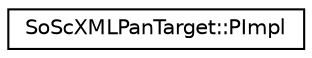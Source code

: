 digraph "Graphical Class Hierarchy"
{
 // LATEX_PDF_SIZE
  edge [fontname="Helvetica",fontsize="10",labelfontname="Helvetica",labelfontsize="10"];
  node [fontname="Helvetica",fontsize="10",shape=record];
  rankdir="LR";
  Node0 [label="SoScXMLPanTarget::PImpl",height=0.2,width=0.4,color="black", fillcolor="white", style="filled",URL="$classSoScXMLPanTarget_1_1PImpl.html",tooltip=" "];
}
